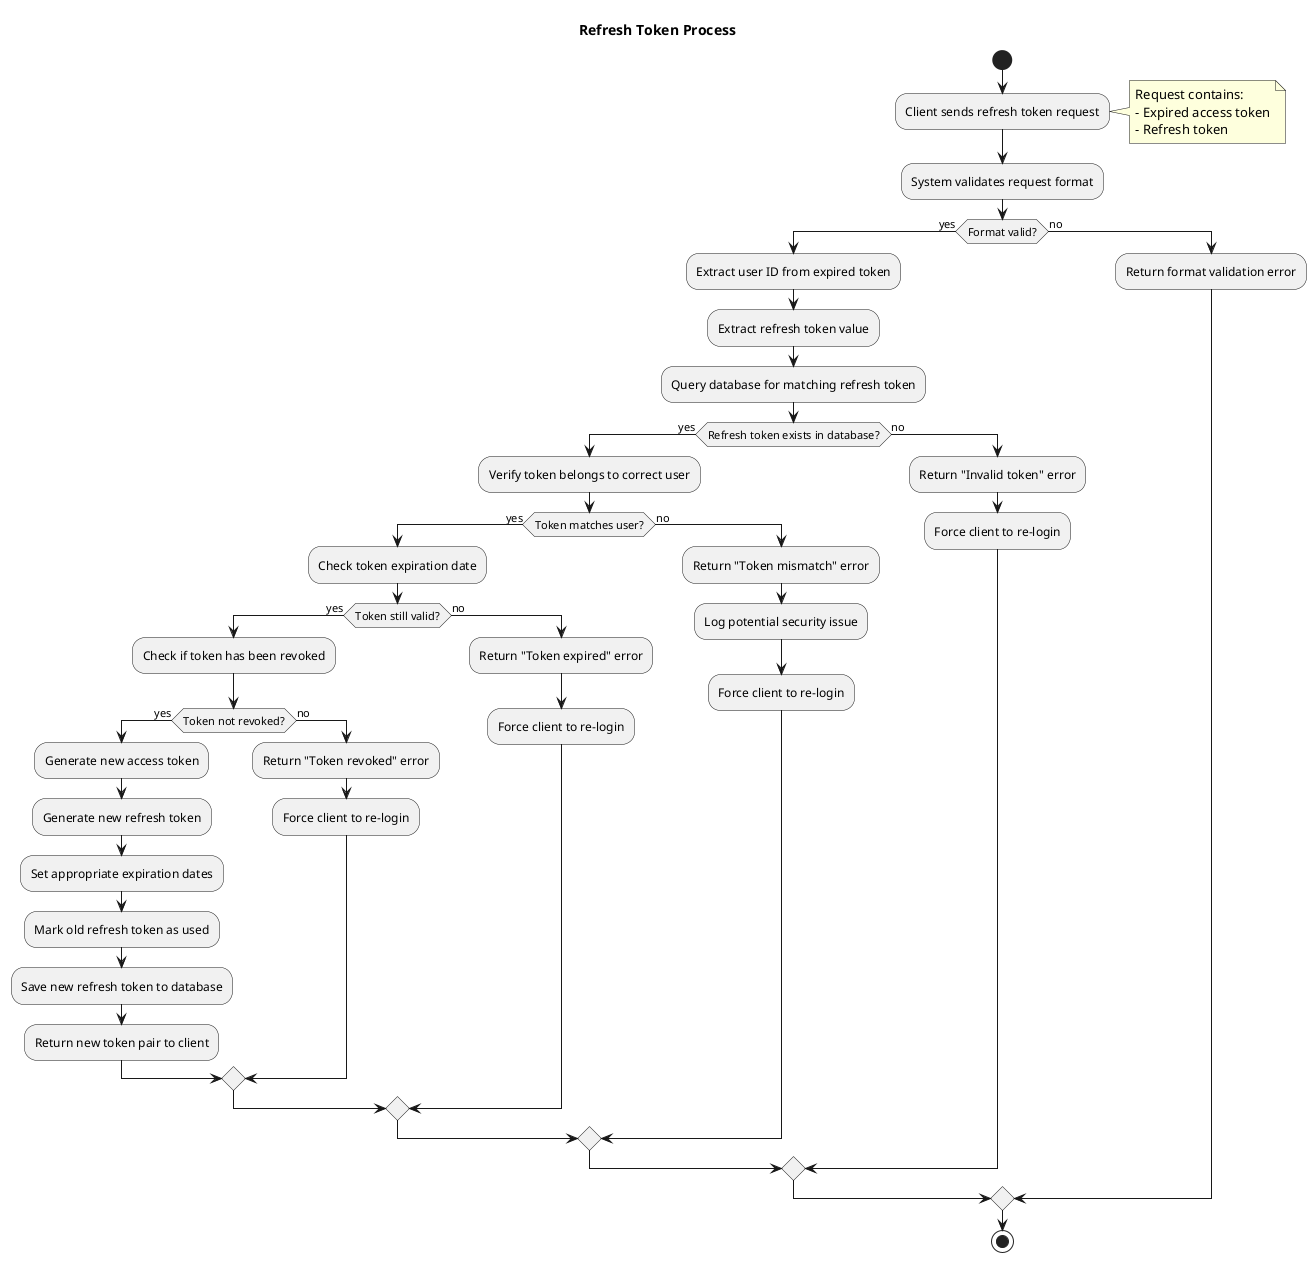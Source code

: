 @startuml Refresh Token Process
title Refresh Token Process

start
:Client sends refresh token request;
note right
  Request contains:
  - Expired access token
  - Refresh token
end note

:System validates request format;
if (Format valid?) then (yes)
  :Extract user ID from expired token;
  :Extract refresh token value;
  
  :Query database for matching refresh token;
  
  if (Refresh token exists in database?) then (yes)
    :Verify token belongs to correct user;
    
    if (Token matches user?) then (yes)
      :Check token expiration date;
      
      if (Token still valid?) then (yes)
        :Check if token has been revoked;
        
        if (Token not revoked?) then (yes)
          ' Generate new tokens
          :Generate new access token;
          :Generate new refresh token;
          :Set appropriate expiration dates;
          
          ' Update database
          :Mark old refresh token as used;
          :Save new refresh token to database;
          
          :Return new token pair to client;
          
        else (no)
          :Return "Token revoked" error;
          :Force client to re-login;
        endif
      else (no)
        :Return "Token expired" error;
        :Force client to re-login;
      endif
    else (no)
      :Return "Token mismatch" error;
      :Log potential security issue;
      :Force client to re-login;
    endif
  else (no)
    :Return "Invalid token" error;
    :Force client to re-login;
  endif
else (no)
  :Return format validation error;
endif

stop
@enduml
